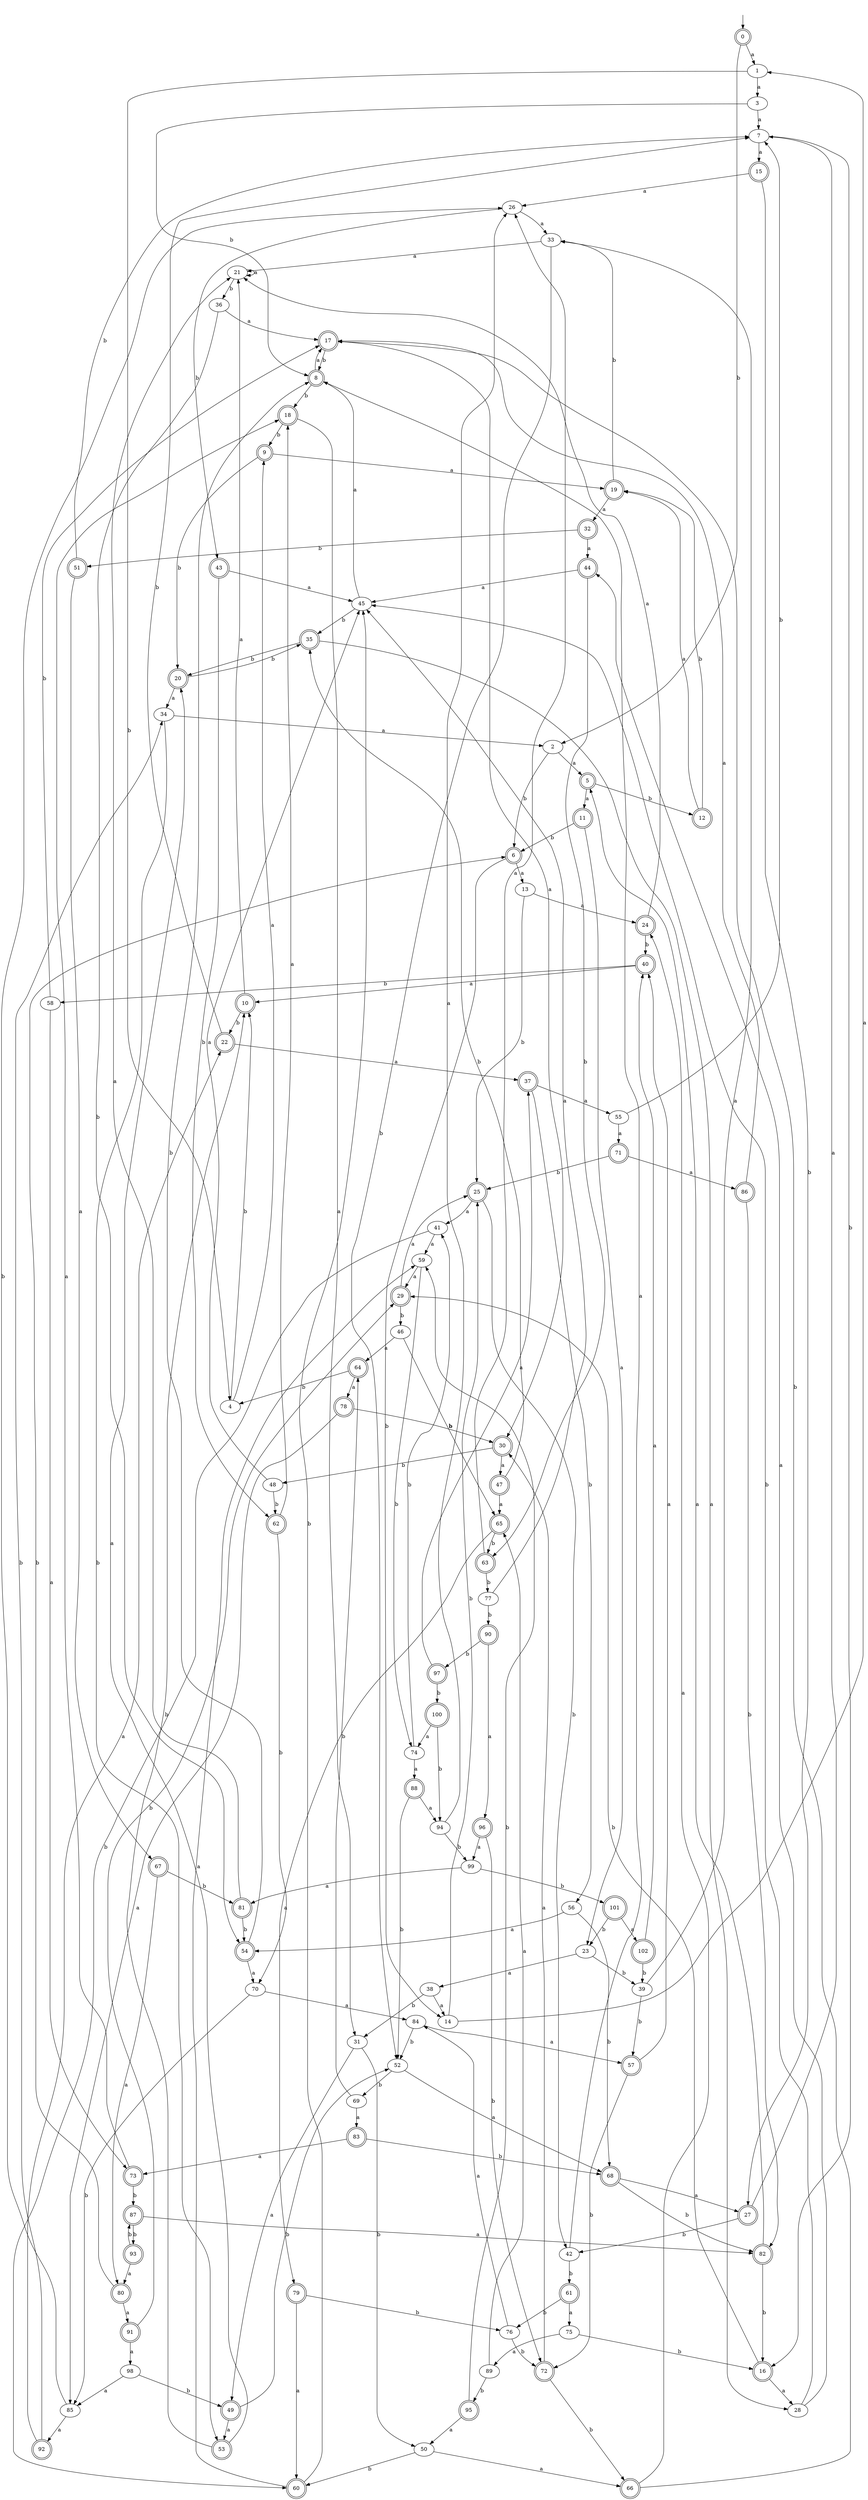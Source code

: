 digraph RandomDFA {
  __start0 [label="", shape=none];
  __start0 -> 0 [label=""];
  0 [shape=circle] [shape=doublecircle]
  0 -> 1 [label="a"]
  0 -> 2 [label="b"]
  1
  1 -> 3 [label="a"]
  1 -> 4 [label="b"]
  2
  2 -> 5 [label="a"]
  2 -> 6 [label="b"]
  3
  3 -> 7 [label="a"]
  3 -> 8 [label="b"]
  4
  4 -> 9 [label="a"]
  4 -> 10 [label="b"]
  5 [shape=doublecircle]
  5 -> 11 [label="a"]
  5 -> 12 [label="b"]
  6 [shape=doublecircle]
  6 -> 13 [label="a"]
  6 -> 14 [label="b"]
  7
  7 -> 15 [label="a"]
  7 -> 16 [label="b"]
  8 [shape=doublecircle]
  8 -> 17 [label="a"]
  8 -> 18 [label="b"]
  9 [shape=doublecircle]
  9 -> 19 [label="a"]
  9 -> 20 [label="b"]
  10 [shape=doublecircle]
  10 -> 21 [label="a"]
  10 -> 22 [label="b"]
  11 [shape=doublecircle]
  11 -> 23 [label="a"]
  11 -> 6 [label="b"]
  12 [shape=doublecircle]
  12 -> 19 [label="a"]
  12 -> 19 [label="b"]
  13
  13 -> 24 [label="a"]
  13 -> 25 [label="b"]
  14
  14 -> 1 [label="a"]
  14 -> 25 [label="b"]
  15 [shape=doublecircle]
  15 -> 26 [label="a"]
  15 -> 27 [label="b"]
  16 [shape=doublecircle]
  16 -> 28 [label="a"]
  16 -> 29 [label="b"]
  17 [shape=doublecircle]
  17 -> 30 [label="a"]
  17 -> 8 [label="b"]
  18 [shape=doublecircle]
  18 -> 31 [label="a"]
  18 -> 9 [label="b"]
  19 [shape=doublecircle]
  19 -> 32 [label="a"]
  19 -> 33 [label="b"]
  20 [shape=doublecircle]
  20 -> 34 [label="a"]
  20 -> 35 [label="b"]
  21
  21 -> 21 [label="a"]
  21 -> 36 [label="b"]
  22 [shape=doublecircle]
  22 -> 37 [label="a"]
  22 -> 7 [label="b"]
  23
  23 -> 38 [label="a"]
  23 -> 39 [label="b"]
  24 [shape=doublecircle]
  24 -> 21 [label="a"]
  24 -> 40 [label="b"]
  25 [shape=doublecircle]
  25 -> 41 [label="a"]
  25 -> 42 [label="b"]
  26
  26 -> 33 [label="a"]
  26 -> 43 [label="b"]
  27 [shape=doublecircle]
  27 -> 7 [label="a"]
  27 -> 42 [label="b"]
  28
  28 -> 44 [label="a"]
  28 -> 45 [label="b"]
  29 [shape=doublecircle]
  29 -> 25 [label="a"]
  29 -> 46 [label="b"]
  30 [shape=doublecircle]
  30 -> 47 [label="a"]
  30 -> 48 [label="b"]
  31
  31 -> 49 [label="a"]
  31 -> 50 [label="b"]
  32 [shape=doublecircle]
  32 -> 44 [label="a"]
  32 -> 51 [label="b"]
  33
  33 -> 21 [label="a"]
  33 -> 52 [label="b"]
  34
  34 -> 2 [label="a"]
  34 -> 53 [label="b"]
  35 [shape=doublecircle]
  35 -> 28 [label="a"]
  35 -> 20 [label="b"]
  36
  36 -> 17 [label="a"]
  36 -> 54 [label="b"]
  37 [shape=doublecircle]
  37 -> 55 [label="a"]
  37 -> 56 [label="b"]
  38
  38 -> 14 [label="a"]
  38 -> 31 [label="b"]
  39
  39 -> 33 [label="a"]
  39 -> 57 [label="b"]
  40 [shape=doublecircle]
  40 -> 10 [label="a"]
  40 -> 58 [label="b"]
  41
  41 -> 59 [label="a"]
  41 -> 60 [label="b"]
  42
  42 -> 8 [label="a"]
  42 -> 61 [label="b"]
  43 [shape=doublecircle]
  43 -> 45 [label="a"]
  43 -> 62 [label="b"]
  44 [shape=doublecircle]
  44 -> 45 [label="a"]
  44 -> 63 [label="b"]
  45
  45 -> 8 [label="a"]
  45 -> 35 [label="b"]
  46
  46 -> 64 [label="a"]
  46 -> 65 [label="b"]
  47 [shape=doublecircle]
  47 -> 65 [label="a"]
  47 -> 35 [label="b"]
  48
  48 -> 45 [label="a"]
  48 -> 62 [label="b"]
  49 [shape=doublecircle]
  49 -> 53 [label="a"]
  49 -> 52 [label="b"]
  50
  50 -> 66 [label="a"]
  50 -> 60 [label="b"]
  51 [shape=doublecircle]
  51 -> 67 [label="a"]
  51 -> 7 [label="b"]
  52
  52 -> 68 [label="a"]
  52 -> 69 [label="b"]
  53 [shape=doublecircle]
  53 -> 20 [label="a"]
  53 -> 10 [label="b"]
  54 [shape=doublecircle]
  54 -> 70 [label="a"]
  54 -> 8 [label="b"]
  55
  55 -> 71 [label="a"]
  55 -> 7 [label="b"]
  56
  56 -> 54 [label="a"]
  56 -> 68 [label="b"]
  57 [shape=doublecircle]
  57 -> 40 [label="a"]
  57 -> 72 [label="b"]
  58
  58 -> 73 [label="a"]
  58 -> 17 [label="b"]
  59
  59 -> 29 [label="a"]
  59 -> 74 [label="b"]
  60 [shape=doublecircle]
  60 -> 59 [label="a"]
  60 -> 45 [label="b"]
  61 [shape=doublecircle]
  61 -> 75 [label="a"]
  61 -> 76 [label="b"]
  62 [shape=doublecircle]
  62 -> 18 [label="a"]
  62 -> 70 [label="b"]
  63 [shape=doublecircle]
  63 -> 26 [label="a"]
  63 -> 77 [label="b"]
  64 [shape=doublecircle]
  64 -> 78 [label="a"]
  64 -> 4 [label="b"]
  65 [shape=doublecircle]
  65 -> 79 [label="a"]
  65 -> 63 [label="b"]
  66 [shape=doublecircle]
  66 -> 24 [label="a"]
  66 -> 17 [label="b"]
  67 [shape=doublecircle]
  67 -> 80 [label="a"]
  67 -> 81 [label="b"]
  68 [shape=doublecircle]
  68 -> 27 [label="a"]
  68 -> 82 [label="b"]
  69
  69 -> 83 [label="a"]
  69 -> 64 [label="b"]
  70
  70 -> 84 [label="a"]
  70 -> 85 [label="b"]
  71 [shape=doublecircle]
  71 -> 86 [label="a"]
  71 -> 25 [label="b"]
  72 [shape=doublecircle]
  72 -> 30 [label="a"]
  72 -> 66 [label="b"]
  73 [shape=doublecircle]
  73 -> 18 [label="a"]
  73 -> 87 [label="b"]
  74
  74 -> 88 [label="a"]
  74 -> 41 [label="b"]
  75
  75 -> 89 [label="a"]
  75 -> 16 [label="b"]
  76
  76 -> 84 [label="a"]
  76 -> 72 [label="b"]
  77
  77 -> 45 [label="a"]
  77 -> 90 [label="b"]
  78 [shape=doublecircle]
  78 -> 85 [label="a"]
  78 -> 30 [label="b"]
  79 [shape=doublecircle]
  79 -> 60 [label="a"]
  79 -> 76 [label="b"]
  80 [shape=doublecircle]
  80 -> 91 [label="a"]
  80 -> 6 [label="b"]
  81 [shape=doublecircle]
  81 -> 21 [label="a"]
  81 -> 54 [label="b"]
  82 [shape=doublecircle]
  82 -> 5 [label="a"]
  82 -> 16 [label="b"]
  83 [shape=doublecircle]
  83 -> 73 [label="a"]
  83 -> 68 [label="b"]
  84
  84 -> 57 [label="a"]
  84 -> 52 [label="b"]
  85
  85 -> 92 [label="a"]
  85 -> 26 [label="b"]
  86 [shape=doublecircle]
  86 -> 17 [label="a"]
  86 -> 82 [label="b"]
  87 [shape=doublecircle]
  87 -> 82 [label="a"]
  87 -> 93 [label="b"]
  88 [shape=doublecircle]
  88 -> 94 [label="a"]
  88 -> 52 [label="b"]
  89
  89 -> 65 [label="a"]
  89 -> 95 [label="b"]
  90 [shape=doublecircle]
  90 -> 96 [label="a"]
  90 -> 97 [label="b"]
  91 [shape=doublecircle]
  91 -> 98 [label="a"]
  91 -> 29 [label="b"]
  92 [shape=doublecircle]
  92 -> 22 [label="a"]
  92 -> 34 [label="b"]
  93 [shape=doublecircle]
  93 -> 80 [label="a"]
  93 -> 87 [label="b"]
  94
  94 -> 26 [label="a"]
  94 -> 99 [label="b"]
  95 [shape=doublecircle]
  95 -> 50 [label="a"]
  95 -> 59 [label="b"]
  96 [shape=doublecircle]
  96 -> 99 [label="a"]
  96 -> 72 [label="b"]
  97 [shape=doublecircle]
  97 -> 37 [label="a"]
  97 -> 100 [label="b"]
  98
  98 -> 85 [label="a"]
  98 -> 49 [label="b"]
  99
  99 -> 81 [label="a"]
  99 -> 101 [label="b"]
  100 [shape=doublecircle]
  100 -> 74 [label="a"]
  100 -> 94 [label="b"]
  101 [shape=doublecircle]
  101 -> 102 [label="a"]
  101 -> 23 [label="b"]
  102 [shape=doublecircle]
  102 -> 40 [label="a"]
  102 -> 39 [label="b"]
}
